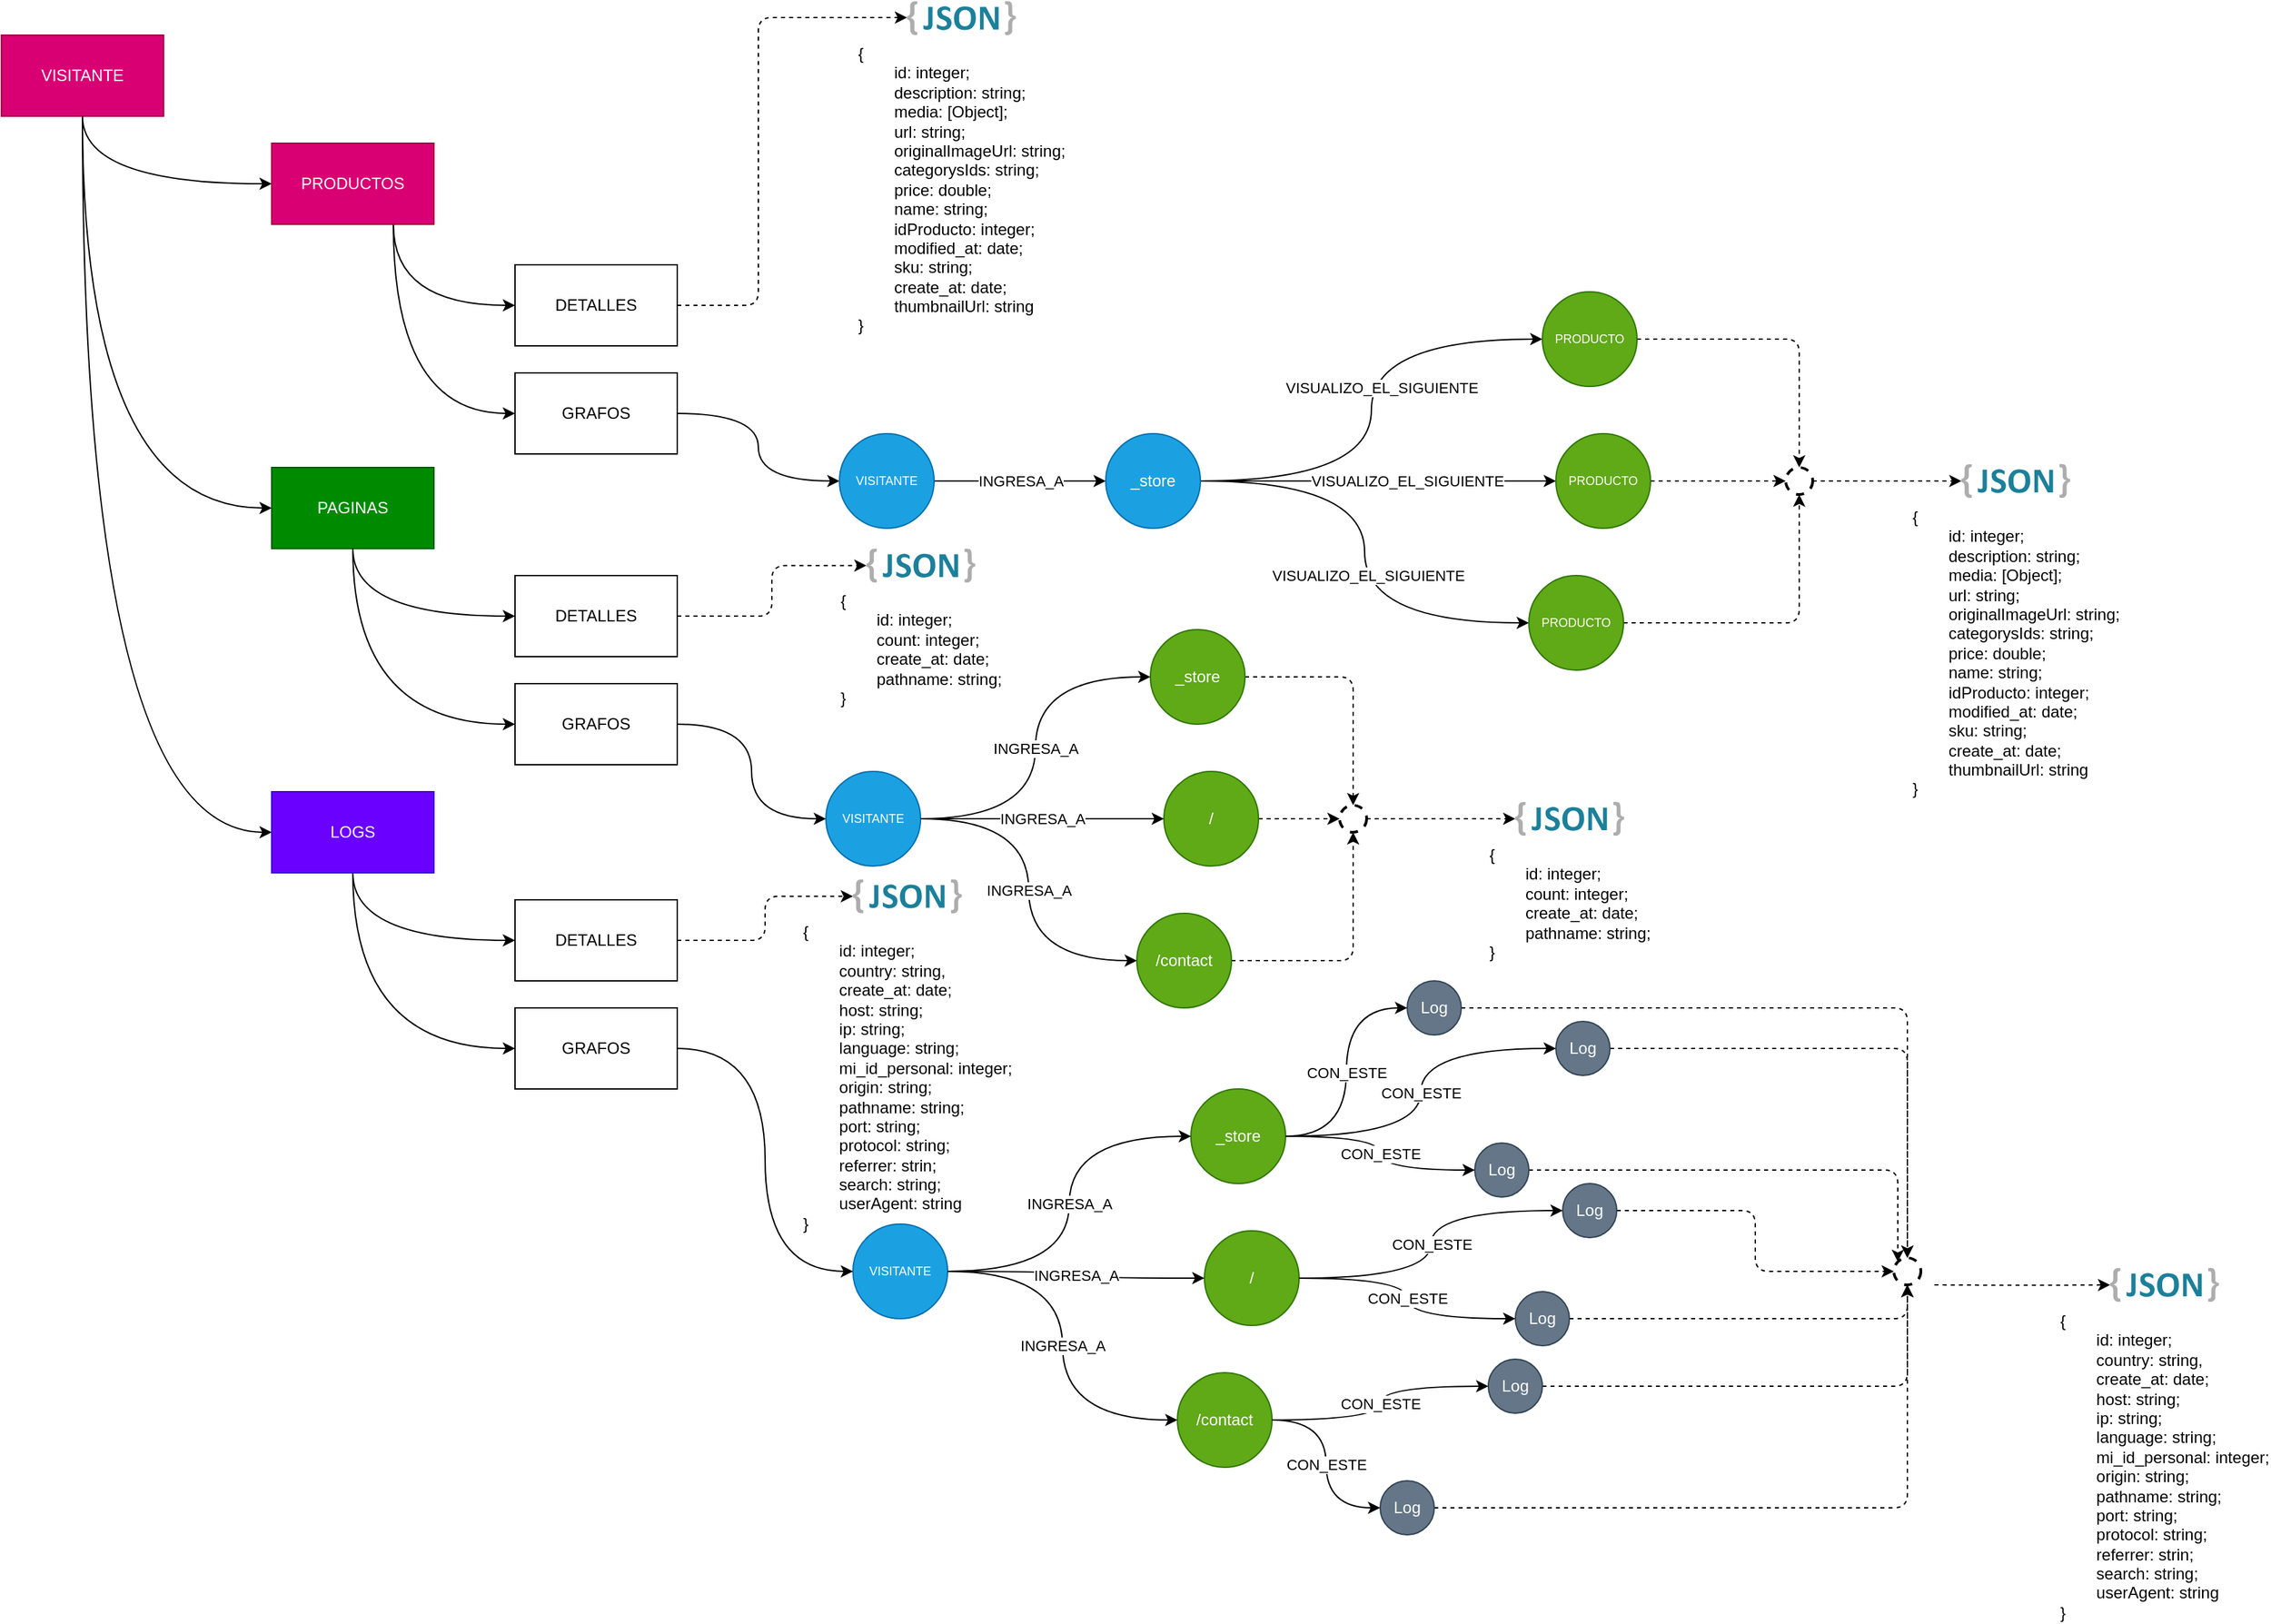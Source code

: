 <mxfile>
    <diagram id="XgM2ZTrQcq_FCYI912Qi" name="Page-1">
        <mxGraphModel dx="2648" dy="733" grid="1" gridSize="10" guides="1" tooltips="1" connect="1" arrows="1" fold="1" page="1" pageScale="1" pageWidth="827" pageHeight="1169" math="0" shadow="0">
            <root>
                <mxCell id="0"/>
                <mxCell id="1" parent="0"/>
                <mxCell id="7" style="edgeStyle=orthogonalEdgeStyle;html=1;exitX=0.75;exitY=1;exitDx=0;exitDy=0;entryX=0;entryY=0.5;entryDx=0;entryDy=0;curved=1;" parent="1" source="2" target="5" edge="1">
                    <mxGeometry relative="1" as="geometry"/>
                </mxCell>
                <mxCell id="8" style="edgeStyle=orthogonalEdgeStyle;html=1;exitX=0.75;exitY=1;exitDx=0;exitDy=0;entryX=0;entryY=0.5;entryDx=0;entryDy=0;curved=1;" parent="1" source="2" target="6" edge="1">
                    <mxGeometry relative="1" as="geometry"/>
                </mxCell>
                <mxCell id="2" value="PRODUCTOS" style="rounded=0;whiteSpace=wrap;html=1;fillColor=#d80073;fontColor=#ffffff;strokeColor=#A50040;" parent="1" vertex="1">
                    <mxGeometry x="160" y="120" width="120" height="60" as="geometry"/>
                </mxCell>
                <mxCell id="3" value="PAGINAS" style="rounded=0;whiteSpace=wrap;html=1;fillColor=#008a00;fontColor=#ffffff;strokeColor=#005700;" parent="1" vertex="1">
                    <mxGeometry x="160" y="360" width="120" height="60" as="geometry"/>
                </mxCell>
                <mxCell id="15" style="edgeStyle=orthogonalEdgeStyle;curved=1;html=1;exitX=0.5;exitY=1;exitDx=0;exitDy=0;entryX=0;entryY=0.5;entryDx=0;entryDy=0;" parent="1" source="4" target="13" edge="1">
                    <mxGeometry relative="1" as="geometry"/>
                </mxCell>
                <mxCell id="16" style="edgeStyle=orthogonalEdgeStyle;curved=1;html=1;exitX=0.5;exitY=1;exitDx=0;exitDy=0;entryX=0;entryY=0.5;entryDx=0;entryDy=0;" parent="1" source="4" target="14" edge="1">
                    <mxGeometry relative="1" as="geometry"/>
                </mxCell>
                <mxCell id="4" value="LOGS" style="rounded=0;whiteSpace=wrap;html=1;fillColor=#6a00ff;fontColor=#ffffff;strokeColor=#3700CC;" parent="1" vertex="1">
                    <mxGeometry x="160" y="600" width="120" height="60" as="geometry"/>
                </mxCell>
                <mxCell id="36" style="edgeStyle=orthogonalEdgeStyle;rounded=1;html=1;exitX=1;exitY=0.5;exitDx=0;exitDy=0;dashed=1;fontSize=12;strokeColor=default;" parent="1" source="5" target="35" edge="1">
                    <mxGeometry relative="1" as="geometry">
                        <Array as="points">
                            <mxPoint x="520" y="240"/>
                            <mxPoint x="520" y="27"/>
                        </Array>
                    </mxGeometry>
                </mxCell>
                <mxCell id="5" value="DETALLES" style="rounded=0;whiteSpace=wrap;html=1;" parent="1" vertex="1">
                    <mxGeometry x="340" y="210" width="120" height="60" as="geometry"/>
                </mxCell>
                <mxCell id="26" style="edgeStyle=orthogonalEdgeStyle;curved=1;html=1;exitX=1;exitY=0.5;exitDx=0;exitDy=0;entryX=0;entryY=0.5;entryDx=0;entryDy=0;" parent="1" source="6" target="17" edge="1">
                    <mxGeometry relative="1" as="geometry"/>
                </mxCell>
                <mxCell id="6" value="GRAFOS" style="rounded=0;whiteSpace=wrap;html=1;" parent="1" vertex="1">
                    <mxGeometry x="340" y="290" width="120" height="60" as="geometry"/>
                </mxCell>
                <mxCell id="9" style="edgeStyle=orthogonalEdgeStyle;html=1;exitX=0.5;exitY=1;exitDx=0;exitDy=0;entryX=0;entryY=0.5;entryDx=0;entryDy=0;curved=1;" parent="1" source="3" target="11" edge="1">
                    <mxGeometry relative="1" as="geometry">
                        <mxPoint x="250" y="415" as="sourcePoint"/>
                    </mxGeometry>
                </mxCell>
                <mxCell id="10" style="edgeStyle=orthogonalEdgeStyle;html=1;exitX=0.5;exitY=1;exitDx=0;exitDy=0;entryX=0;entryY=0.5;entryDx=0;entryDy=0;curved=1;" parent="1" source="3" target="12" edge="1">
                    <mxGeometry relative="1" as="geometry">
                        <mxPoint x="250" y="415" as="sourcePoint"/>
                    </mxGeometry>
                </mxCell>
                <mxCell id="62" style="edgeStyle=orthogonalEdgeStyle;rounded=1;html=1;exitX=1;exitY=0.5;exitDx=0;exitDy=0;dashed=1;fontSize=12;strokeColor=default;" edge="1" parent="1" source="11" target="61">
                    <mxGeometry relative="1" as="geometry"/>
                </mxCell>
                <mxCell id="11" value="DETALLES" style="rounded=0;whiteSpace=wrap;html=1;" parent="1" vertex="1">
                    <mxGeometry x="340" y="440" width="120" height="60" as="geometry"/>
                </mxCell>
                <mxCell id="12" value="GRAFOS" style="rounded=0;whiteSpace=wrap;html=1;" parent="1" vertex="1">
                    <mxGeometry x="340" y="520" width="120" height="60" as="geometry"/>
                </mxCell>
                <mxCell id="13" value="DETALLES" style="rounded=0;whiteSpace=wrap;html=1;" parent="1" vertex="1">
                    <mxGeometry x="340" y="680" width="120" height="60" as="geometry"/>
                </mxCell>
                <mxCell id="14" value="GRAFOS" style="rounded=0;whiteSpace=wrap;html=1;" parent="1" vertex="1">
                    <mxGeometry x="340" y="760" width="120" height="60" as="geometry"/>
                </mxCell>
                <mxCell id="25" value="INGRESA_A" style="edgeStyle=orthogonalEdgeStyle;curved=1;html=1;exitX=1;exitY=0.5;exitDx=0;exitDy=0;entryX=0;entryY=0.5;entryDx=0;entryDy=0;" parent="1" source="17" target="18" edge="1">
                    <mxGeometry relative="1" as="geometry"/>
                </mxCell>
                <mxCell id="17" value="VISITANTE" style="ellipse;whiteSpace=wrap;html=1;aspect=fixed;fillColor=#1ba1e2;fontColor=#ffffff;strokeColor=#006EAF;fontSize=9;" parent="1" vertex="1">
                    <mxGeometry x="580" y="335" width="70" height="70" as="geometry"/>
                </mxCell>
                <mxCell id="22" value="VISUALIZO_EL_SIGUIENTE" style="edgeStyle=orthogonalEdgeStyle;html=1;exitX=1;exitY=0.5;exitDx=0;exitDy=0;entryX=0;entryY=0.5;entryDx=0;entryDy=0;curved=1;" parent="1" source="18" target="21" edge="1">
                    <mxGeometry x="0.101" y="2" relative="1" as="geometry">
                        <mxPoint as="offset"/>
                    </mxGeometry>
                </mxCell>
                <mxCell id="23" value="VISUALIZO_EL_SIGUIENTE" style="edgeStyle=orthogonalEdgeStyle;curved=1;html=1;exitX=1;exitY=0.5;exitDx=0;exitDy=0;entryX=0;entryY=0.5;entryDx=0;entryDy=0;" parent="1" source="18" target="20" edge="1">
                    <mxGeometry x="0.164" relative="1" as="geometry">
                        <mxPoint as="offset"/>
                    </mxGeometry>
                </mxCell>
                <mxCell id="24" value="VISUALIZO_EL_SIGUIENTE" style="edgeStyle=orthogonalEdgeStyle;curved=1;html=1;exitX=1;exitY=0.5;exitDx=0;exitDy=0;entryX=0;entryY=0.5;entryDx=0;entryDy=0;" parent="1" source="18" target="19" edge="1">
                    <mxGeometry x="0.098" y="-6" relative="1" as="geometry">
                        <mxPoint x="1" y="1" as="offset"/>
                    </mxGeometry>
                </mxCell>
                <mxCell id="18" value="_store" style="ellipse;whiteSpace=wrap;html=1;aspect=fixed;fillColor=#1ba1e2;fontColor=#ffffff;strokeColor=#006EAF;fontSize=12;" parent="1" vertex="1">
                    <mxGeometry x="777" y="335" width="70" height="70" as="geometry"/>
                </mxCell>
                <mxCell id="28" style="edgeStyle=orthogonalEdgeStyle;html=1;exitX=1;exitY=0.5;exitDx=0;exitDy=0;fontSize=12;entryX=0.5;entryY=0;entryDx=0;entryDy=0;rounded=1;strokeColor=default;fixDash=0;dashed=1;" parent="1" source="19" target="31" edge="1">
                    <mxGeometry relative="1" as="geometry"/>
                </mxCell>
                <mxCell id="19" value="PRODUCTO" style="ellipse;whiteSpace=wrap;html=1;aspect=fixed;fillColor=#60a917;fontColor=#ffffff;strokeColor=#2D7600;fontSize=9;" parent="1" vertex="1">
                    <mxGeometry x="1100" y="230" width="70" height="70" as="geometry"/>
                </mxCell>
                <mxCell id="29" style="edgeStyle=orthogonalEdgeStyle;html=1;exitX=1;exitY=0.5;exitDx=0;exitDy=0;fontSize=12;entryX=0;entryY=0.5;entryDx=0;entryDy=0;rounded=1;strokeColor=default;dashed=1;" parent="1" source="20" target="31" edge="1">
                    <mxGeometry relative="1" as="geometry">
                        <mxPoint x="1350" y="270" as="targetPoint"/>
                    </mxGeometry>
                </mxCell>
                <mxCell id="20" value="PRODUCTO" style="ellipse;whiteSpace=wrap;html=1;aspect=fixed;fillColor=#60a917;fontColor=#ffffff;strokeColor=#2D7600;fontSize=9;" parent="1" vertex="1">
                    <mxGeometry x="1110" y="335" width="70" height="70" as="geometry"/>
                </mxCell>
                <mxCell id="30" style="edgeStyle=orthogonalEdgeStyle;html=1;exitX=1;exitY=0.5;exitDx=0;exitDy=0;fontSize=12;entryX=0.5;entryY=1;entryDx=0;entryDy=0;rounded=1;strokeColor=default;dashed=1;" parent="1" source="21" target="31" edge="1">
                    <mxGeometry relative="1" as="geometry">
                        <mxPoint x="1280" y="360" as="targetPoint"/>
                    </mxGeometry>
                </mxCell>
                <mxCell id="21" value="PRODUCTO" style="ellipse;whiteSpace=wrap;html=1;aspect=fixed;fillColor=#60a917;fontColor=#ffffff;strokeColor=#2D7600;fontSize=9;" parent="1" vertex="1">
                    <mxGeometry x="1090" y="440" width="70" height="70" as="geometry"/>
                </mxCell>
                <mxCell id="27" value="&lt;div style=&quot;text-align: left&quot;&gt;&lt;span&gt;{&lt;/span&gt;&lt;/div&gt;&lt;div style=&quot;text-align: left&quot;&gt;&lt;span&gt;&lt;span style=&quot;white-space: pre&quot;&gt;&#9;&lt;/span&gt;id: integer;&lt;br&gt;&lt;/span&gt;&lt;/div&gt;&lt;div style=&quot;text-align: left&quot;&gt;&lt;span style=&quot;white-space: pre&quot;&gt;&lt;span style=&quot;white-space: pre&quot;&gt;&#9;&lt;/span&gt;description: string;&lt;/span&gt;&lt;/div&gt;&lt;div style=&quot;text-align: left&quot;&gt;&lt;span style=&quot;white-space: pre&quot;&gt;&#9;&lt;/span&gt;media: [Object];&lt;br&gt;&lt;/div&gt;&lt;div style=&quot;text-align: left&quot;&gt;&lt;span style=&quot;white-space: pre&quot;&gt;&#9;&lt;/span&gt;url: string;&lt;br&gt;&lt;/div&gt;&lt;div style=&quot;text-align: left&quot;&gt;&lt;span style=&quot;white-space: pre&quot;&gt;&#9;&lt;/span&gt;originalImageUrl: string;&lt;br&gt;&lt;/div&gt;&lt;div style=&quot;text-align: left&quot;&gt;&lt;span style=&quot;white-space: pre&quot;&gt;&#9;&lt;/span&gt;categorysIds: string;&lt;br&gt;&lt;/div&gt;&lt;div style=&quot;text-align: left&quot;&gt;&lt;span style=&quot;white-space: pre&quot;&gt;&#9;&lt;/span&gt;price: double;&lt;br&gt;&lt;/div&gt;&lt;div style=&quot;text-align: left&quot;&gt;&lt;span style=&quot;white-space: pre&quot;&gt;&#9;&lt;/span&gt;name: string;&lt;br&gt;&lt;/div&gt;&lt;div style=&quot;text-align: left&quot;&gt;&lt;span style=&quot;white-space: pre&quot;&gt;&#9;&lt;/span&gt;idProducto: integer;&lt;br&gt;&lt;/div&gt;&lt;div style=&quot;text-align: left&quot;&gt;&lt;span style=&quot;white-space: pre&quot;&gt;&#9;&lt;/span&gt;modified_at: date;&lt;br&gt;&lt;/div&gt;&lt;div style=&quot;text-align: left&quot;&gt;&lt;span style=&quot;white-space: pre&quot;&gt;&#9;&lt;/span&gt;sku: string;&lt;br&gt;&lt;/div&gt;&lt;div style=&quot;text-align: left&quot;&gt;&lt;span style=&quot;white-space: pre&quot;&gt;&#9;&lt;/span&gt;create_at: date;&lt;br&gt;&lt;/div&gt;&lt;div style=&quot;text-align: left&quot;&gt;&lt;span style=&quot;white-space: pre&quot;&gt;&#9;&lt;/span&gt;thumbnailUrl: string&lt;/div&gt;&lt;div style=&quot;text-align: left&quot;&gt;&lt;span&gt;}&lt;/span&gt;&lt;/div&gt;" style="dashed=0;outlineConnect=0;html=1;align=center;labelPosition=center;verticalLabelPosition=bottom;verticalAlign=top;shape=mxgraph.weblogos.json_2;fontSize=12;" parent="1" vertex="1">
                    <mxGeometry x="1410" y="357.4" width="80.4" height="25.2" as="geometry"/>
                </mxCell>
                <mxCell id="33" style="edgeStyle=orthogonalEdgeStyle;curved=1;html=1;exitX=1;exitY=0.5;exitDx=0;exitDy=0;fontSize=12;dashed=1;" parent="1" source="31" target="27" edge="1">
                    <mxGeometry relative="1" as="geometry">
                        <mxPoint x="1340" y="310" as="targetPoint"/>
                    </mxGeometry>
                </mxCell>
                <mxCell id="31" value="" style="ellipse;whiteSpace=wrap;html=1;aspect=fixed;fontSize=9;dashed=1;strokeWidth=2;" parent="1" vertex="1">
                    <mxGeometry x="1280" y="360" width="20" height="20" as="geometry"/>
                </mxCell>
                <mxCell id="35" value="&lt;div style=&quot;text-align: left&quot;&gt;&lt;span&gt;{&lt;/span&gt;&lt;/div&gt;&lt;div style=&quot;text-align: left&quot;&gt;&lt;span&gt;&lt;span style=&quot;white-space: pre&quot;&gt;&#9;&lt;/span&gt;id: integer;&lt;br&gt;&lt;/span&gt;&lt;/div&gt;&lt;div style=&quot;text-align: left&quot;&gt;&lt;span style=&quot;white-space: pre&quot;&gt;&lt;span style=&quot;white-space: pre&quot;&gt;&#9;&lt;/span&gt;description: string;&lt;/span&gt;&lt;/div&gt;&lt;div style=&quot;text-align: left&quot;&gt;&lt;span style=&quot;white-space: pre&quot;&gt;&#9;&lt;/span&gt;media: [Object];&lt;br&gt;&lt;/div&gt;&lt;div style=&quot;text-align: left&quot;&gt;&lt;span style=&quot;white-space: pre&quot;&gt;&#9;&lt;/span&gt;url: string;&lt;br&gt;&lt;/div&gt;&lt;div style=&quot;text-align: left&quot;&gt;&lt;span style=&quot;white-space: pre&quot;&gt;&#9;&lt;/span&gt;originalImageUrl: string;&lt;br&gt;&lt;/div&gt;&lt;div style=&quot;text-align: left&quot;&gt;&lt;span style=&quot;white-space: pre&quot;&gt;&#9;&lt;/span&gt;categorysIds: string;&lt;br&gt;&lt;/div&gt;&lt;div style=&quot;text-align: left&quot;&gt;&lt;span style=&quot;white-space: pre&quot;&gt;&#9;&lt;/span&gt;price: double;&lt;br&gt;&lt;/div&gt;&lt;div style=&quot;text-align: left&quot;&gt;&lt;span style=&quot;white-space: pre&quot;&gt;&#9;&lt;/span&gt;name: string;&lt;br&gt;&lt;/div&gt;&lt;div style=&quot;text-align: left&quot;&gt;&lt;span style=&quot;white-space: pre&quot;&gt;&#9;&lt;/span&gt;idProducto: integer;&lt;br&gt;&lt;/div&gt;&lt;div style=&quot;text-align: left&quot;&gt;&lt;span style=&quot;white-space: pre&quot;&gt;&#9;&lt;/span&gt;modified_at: date;&lt;br&gt;&lt;/div&gt;&lt;div style=&quot;text-align: left&quot;&gt;&lt;span style=&quot;white-space: pre&quot;&gt;&#9;&lt;/span&gt;sku: string;&lt;br&gt;&lt;/div&gt;&lt;div style=&quot;text-align: left&quot;&gt;&lt;span style=&quot;white-space: pre&quot;&gt;&#9;&lt;/span&gt;create_at: date;&lt;br&gt;&lt;/div&gt;&lt;div style=&quot;text-align: left&quot;&gt;&lt;span style=&quot;white-space: pre&quot;&gt;&#9;&lt;/span&gt;thumbnailUrl: string&lt;/div&gt;&lt;div style=&quot;text-align: left&quot;&gt;&lt;span&gt;}&lt;/span&gt;&lt;/div&gt;" style="dashed=0;outlineConnect=0;html=1;align=center;labelPosition=center;verticalLabelPosition=bottom;verticalAlign=top;shape=mxgraph.weblogos.json_2;fontSize=12;" parent="1" vertex="1">
                    <mxGeometry x="630" y="14.8" width="80.4" height="25.2" as="geometry"/>
                </mxCell>
                <mxCell id="37" value="VISITANTE" style="rounded=0;whiteSpace=wrap;html=1;fillColor=#d80073;fontColor=#ffffff;strokeColor=#A50040;" vertex="1" parent="1">
                    <mxGeometry x="-40" y="40" width="120" height="60" as="geometry"/>
                </mxCell>
                <mxCell id="41" style="edgeStyle=orthogonalEdgeStyle;html=1;exitX=0.5;exitY=1;exitDx=0;exitDy=0;entryX=0;entryY=0.5;entryDx=0;entryDy=0;curved=1;" edge="1" parent="1" source="37" target="2">
                    <mxGeometry relative="1" as="geometry">
                        <mxPoint x="260" y="190" as="sourcePoint"/>
                        <mxPoint x="350" y="250" as="targetPoint"/>
                    </mxGeometry>
                </mxCell>
                <mxCell id="42" style="edgeStyle=orthogonalEdgeStyle;html=1;exitX=0.5;exitY=1;exitDx=0;exitDy=0;entryX=0;entryY=0.5;entryDx=0;entryDy=0;curved=1;" edge="1" parent="1" source="37" target="3">
                    <mxGeometry relative="1" as="geometry">
                        <mxPoint x="30" y="110" as="sourcePoint"/>
                        <mxPoint x="170" y="160" as="targetPoint"/>
                    </mxGeometry>
                </mxCell>
                <mxCell id="43" style="edgeStyle=orthogonalEdgeStyle;html=1;exitX=0.5;exitY=1;exitDx=0;exitDy=0;entryX=0;entryY=0.5;entryDx=0;entryDy=0;curved=1;" edge="1" parent="1" source="37" target="4">
                    <mxGeometry relative="1" as="geometry">
                        <mxPoint x="30" y="110" as="sourcePoint"/>
                        <mxPoint x="170" y="400" as="targetPoint"/>
                    </mxGeometry>
                </mxCell>
                <mxCell id="45" value="VISITANTE" style="ellipse;whiteSpace=wrap;html=1;aspect=fixed;fillColor=#1ba1e2;fontColor=#ffffff;strokeColor=#006EAF;fontSize=9;" vertex="1" parent="1">
                    <mxGeometry x="570" y="585" width="70" height="70" as="geometry"/>
                </mxCell>
                <mxCell id="47" style="edgeStyle=orthogonalEdgeStyle;curved=1;html=1;exitX=1;exitY=0.5;exitDx=0;exitDy=0;entryX=0;entryY=0.5;entryDx=0;entryDy=0;" edge="1" parent="1" source="12" target="45">
                    <mxGeometry relative="1" as="geometry">
                        <mxPoint x="470" y="330" as="sourcePoint"/>
                        <mxPoint x="590.0" y="380" as="targetPoint"/>
                    </mxGeometry>
                </mxCell>
                <mxCell id="49" style="edgeStyle=orthogonalEdgeStyle;html=1;exitX=1;exitY=0.5;exitDx=0;exitDy=0;fontSize=12;entryX=0.5;entryY=0;entryDx=0;entryDy=0;rounded=1;strokeColor=default;fixDash=0;dashed=1;" edge="1" source="50" target="55" parent="1">
                    <mxGeometry relative="1" as="geometry"/>
                </mxCell>
                <mxCell id="50" value="_store" style="ellipse;whiteSpace=wrap;html=1;aspect=fixed;fillColor=#60a917;fontColor=#ffffff;strokeColor=#2D7600;fontSize=12;" vertex="1" parent="1">
                    <mxGeometry x="810" y="480" width="70" height="70" as="geometry"/>
                </mxCell>
                <mxCell id="51" style="edgeStyle=orthogonalEdgeStyle;html=1;exitX=1;exitY=0.5;exitDx=0;exitDy=0;fontSize=12;entryX=0;entryY=0.5;entryDx=0;entryDy=0;rounded=1;strokeColor=default;dashed=1;" edge="1" source="52" target="55" parent="1">
                    <mxGeometry relative="1" as="geometry">
                        <mxPoint x="1020" y="520" as="targetPoint"/>
                    </mxGeometry>
                </mxCell>
                <mxCell id="52" value="/" style="ellipse;whiteSpace=wrap;html=1;aspect=fixed;fillColor=#60a917;fontColor=#ffffff;strokeColor=#2D7600;fontSize=12;" vertex="1" parent="1">
                    <mxGeometry x="820" y="585" width="70" height="70" as="geometry"/>
                </mxCell>
                <mxCell id="53" style="edgeStyle=orthogonalEdgeStyle;html=1;exitX=1;exitY=0.5;exitDx=0;exitDy=0;fontSize=12;entryX=0.5;entryY=1;entryDx=0;entryDy=0;rounded=1;strokeColor=default;dashed=1;" edge="1" source="54" target="55" parent="1">
                    <mxGeometry relative="1" as="geometry">
                        <mxPoint x="950" y="610" as="targetPoint"/>
                    </mxGeometry>
                </mxCell>
                <mxCell id="54" value="/contact" style="ellipse;whiteSpace=wrap;html=1;aspect=fixed;fillColor=#60a917;fontColor=#ffffff;strokeColor=#2D7600;fontSize=12;" vertex="1" parent="1">
                    <mxGeometry x="800" y="690" width="70" height="70" as="geometry"/>
                </mxCell>
                <mxCell id="55" value="" style="ellipse;whiteSpace=wrap;html=1;aspect=fixed;fontSize=9;dashed=1;strokeWidth=2;" vertex="1" parent="1">
                    <mxGeometry x="950" y="610" width="20" height="20" as="geometry"/>
                </mxCell>
                <mxCell id="56" value="&lt;div style=&quot;text-align: left&quot;&gt;&lt;span&gt;{&lt;/span&gt;&lt;/div&gt;&lt;div style=&quot;text-align: left&quot;&gt;&lt;span&gt;&lt;span style=&quot;white-space: pre&quot;&gt;&#9;&lt;/span&gt;id: integer;&lt;br&gt;&lt;/span&gt;&lt;/div&gt;&lt;div style=&quot;text-align: left&quot;&gt;&lt;span style=&quot;white-space: pre&quot;&gt;&lt;span style=&quot;white-space: pre&quot;&gt;&#9;&lt;/span&gt;count: integer;&lt;/span&gt;&lt;/div&gt;&lt;div style=&quot;text-align: left&quot;&gt;&lt;span style=&quot;white-space: pre&quot;&gt;&lt;span style=&quot;white-space: pre&quot;&gt;&#9;&lt;/span&gt;create_at: date;&lt;br&gt;&lt;/span&gt;&lt;/div&gt;&lt;div style=&quot;text-align: left&quot;&gt;&lt;span style=&quot;white-space: pre&quot;&gt;&lt;span style=&quot;white-space: pre&quot;&gt;&#9;&lt;/span&gt;pathname: string;&lt;br&gt;&lt;/span&gt;&lt;/div&gt;&lt;div style=&quot;text-align: left&quot;&gt;&lt;span&gt;}&lt;/span&gt;&lt;/div&gt;" style="dashed=0;outlineConnect=0;html=1;align=center;labelPosition=center;verticalLabelPosition=bottom;verticalAlign=top;shape=mxgraph.weblogos.json_2;fontSize=12;" vertex="1" parent="1">
                    <mxGeometry x="1080" y="607.4" width="80.4" height="25.2" as="geometry"/>
                </mxCell>
                <mxCell id="57" style="edgeStyle=orthogonalEdgeStyle;curved=1;html=1;exitX=1;exitY=0.5;exitDx=0;exitDy=0;fontSize=12;dashed=1;" edge="1" target="56" parent="1" source="55">
                    <mxGeometry relative="1" as="geometry">
                        <mxPoint x="1150" y="560" as="targetPoint"/>
                        <mxPoint x="1110.0" y="620" as="sourcePoint"/>
                    </mxGeometry>
                </mxCell>
                <mxCell id="58" value="INGRESA_A" style="edgeStyle=orthogonalEdgeStyle;curved=1;html=1;exitX=1;exitY=0.5;exitDx=0;exitDy=0;entryX=0;entryY=0.5;entryDx=0;entryDy=0;" edge="1" parent="1" source="45" target="50">
                    <mxGeometry relative="1" as="geometry">
                        <mxPoint x="660.0" y="380" as="sourcePoint"/>
                        <mxPoint x="787.0" y="380" as="targetPoint"/>
                    </mxGeometry>
                </mxCell>
                <mxCell id="59" value="INGRESA_A" style="edgeStyle=orthogonalEdgeStyle;curved=1;html=1;exitX=1;exitY=0.5;exitDx=0;exitDy=0;entryX=0;entryY=0.5;entryDx=0;entryDy=0;" edge="1" parent="1" source="45" target="52">
                    <mxGeometry relative="1" as="geometry">
                        <mxPoint x="650.0" y="630" as="sourcePoint"/>
                        <mxPoint x="780.0" y="525" as="targetPoint"/>
                    </mxGeometry>
                </mxCell>
                <mxCell id="60" value="INGRESA_A" style="edgeStyle=orthogonalEdgeStyle;curved=1;html=1;exitX=1;exitY=0.5;exitDx=0;exitDy=0;entryX=0;entryY=0.5;entryDx=0;entryDy=0;" edge="1" parent="1" source="45" target="54">
                    <mxGeometry relative="1" as="geometry">
                        <mxPoint x="650.0" y="630" as="sourcePoint"/>
                        <mxPoint x="790.0" y="630" as="targetPoint"/>
                    </mxGeometry>
                </mxCell>
                <mxCell id="61" value="&lt;div style=&quot;text-align: left&quot;&gt;&lt;span&gt;{&lt;/span&gt;&lt;/div&gt;&lt;div style=&quot;text-align: left&quot;&gt;&lt;span&gt;&lt;span style=&quot;white-space: pre&quot;&gt;&#9;&lt;/span&gt;id: integer;&lt;br&gt;&lt;/span&gt;&lt;/div&gt;&lt;div style=&quot;text-align: left&quot;&gt;&lt;span style=&quot;white-space: pre&quot;&gt;&lt;span style=&quot;white-space: pre&quot;&gt;&#9;&lt;/span&gt;count: integer;&lt;/span&gt;&lt;/div&gt;&lt;div style=&quot;text-align: left&quot;&gt;&lt;/div&gt;&lt;div style=&quot;text-align: left&quot;&gt;&lt;/div&gt;&lt;div style=&quot;text-align: left&quot;&gt;&lt;span style=&quot;white-space: pre&quot;&gt;&lt;span style=&quot;white-space: pre&quot;&gt;&#9;&lt;/span&gt;create_at: date;&lt;br&gt;&lt;/span&gt;&lt;/div&gt;&lt;div style=&quot;text-align: left&quot;&gt;&lt;span style=&quot;white-space: pre&quot;&gt;&lt;span style=&quot;white-space: pre&quot;&gt;&#9;&lt;/span&gt;pathname: string;&lt;br&gt;&lt;/span&gt;&lt;/div&gt;&lt;div style=&quot;text-align: left&quot;&gt;&lt;span&gt;}&lt;/span&gt;&lt;/div&gt;" style="dashed=0;outlineConnect=0;html=1;align=center;labelPosition=center;verticalLabelPosition=bottom;verticalAlign=top;shape=mxgraph.weblogos.json_2;fontSize=12;" vertex="1" parent="1">
                    <mxGeometry x="600" y="420" width="80.4" height="25.2" as="geometry"/>
                </mxCell>
                <mxCell id="63" value="VISITANTE" style="ellipse;whiteSpace=wrap;html=1;aspect=fixed;fillColor=#1ba1e2;fontColor=#ffffff;strokeColor=#006EAF;fontSize=9;" vertex="1" parent="1">
                    <mxGeometry x="590" y="920" width="70" height="70" as="geometry"/>
                </mxCell>
                <mxCell id="64" value="_store" style="ellipse;whiteSpace=wrap;html=1;aspect=fixed;fillColor=#60a917;fontColor=#ffffff;strokeColor=#2D7600;fontSize=12;" vertex="1" parent="1">
                    <mxGeometry x="840" y="820" width="70" height="70" as="geometry"/>
                </mxCell>
                <mxCell id="65" value="/" style="ellipse;whiteSpace=wrap;html=1;aspect=fixed;fillColor=#60a917;fontColor=#ffffff;strokeColor=#2D7600;fontSize=12;" vertex="1" parent="1">
                    <mxGeometry x="850" y="925" width="70" height="70" as="geometry"/>
                </mxCell>
                <mxCell id="66" value="/contact" style="ellipse;whiteSpace=wrap;html=1;aspect=fixed;fillColor=#60a917;fontColor=#ffffff;strokeColor=#2D7600;fontSize=12;" vertex="1" parent="1">
                    <mxGeometry x="830" y="1030" width="70" height="70" as="geometry"/>
                </mxCell>
                <mxCell id="67" value="INGRESA_A" style="edgeStyle=orthogonalEdgeStyle;curved=1;html=1;exitX=1;exitY=0.5;exitDx=0;exitDy=0;entryX=0;entryY=0.5;entryDx=0;entryDy=0;" edge="1" target="64" parent="1" source="63">
                    <mxGeometry relative="1" as="geometry">
                        <mxPoint x="670.0" y="960" as="sourcePoint"/>
                        <mxPoint x="817.0" y="720" as="targetPoint"/>
                    </mxGeometry>
                </mxCell>
                <mxCell id="68" value="INGRESA_A" style="edgeStyle=orthogonalEdgeStyle;curved=1;html=1;exitX=1;exitY=0.5;exitDx=0;exitDy=0;entryX=0;entryY=0.5;entryDx=0;entryDy=0;" edge="1" target="65" parent="1" source="63">
                    <mxGeometry relative="1" as="geometry">
                        <mxPoint x="670.0" y="960" as="sourcePoint"/>
                        <mxPoint x="810.0" y="865" as="targetPoint"/>
                    </mxGeometry>
                </mxCell>
                <mxCell id="69" value="INGRESA_A" style="edgeStyle=orthogonalEdgeStyle;curved=1;html=1;exitX=1;exitY=0.5;exitDx=0;exitDy=0;entryX=0;entryY=0.5;entryDx=0;entryDy=0;" edge="1" target="66" parent="1" source="63">
                    <mxGeometry relative="1" as="geometry">
                        <mxPoint x="670.0" y="960" as="sourcePoint"/>
                        <mxPoint x="820.0" y="970" as="targetPoint"/>
                    </mxGeometry>
                </mxCell>
                <mxCell id="71" style="edgeStyle=orthogonalEdgeStyle;curved=1;html=1;exitX=1;exitY=0.5;exitDx=0;exitDy=0;entryX=0;entryY=0.5;entryDx=0;entryDy=0;" edge="1" parent="1" source="14" target="63">
                    <mxGeometry relative="1" as="geometry">
                        <mxPoint x="470" y="560" as="sourcePoint"/>
                        <mxPoint x="580.0" y="630" as="targetPoint"/>
                    </mxGeometry>
                </mxCell>
                <mxCell id="95" style="edgeStyle=orthogonalEdgeStyle;rounded=1;html=1;exitX=1;exitY=0.5;exitDx=0;exitDy=0;entryX=0.5;entryY=0;entryDx=0;entryDy=0;dashed=1;fontSize=12;strokeColor=default;" edge="1" parent="1" source="72" target="92">
                    <mxGeometry relative="1" as="geometry"/>
                </mxCell>
                <mxCell id="72" value="Log" style="ellipse;whiteSpace=wrap;html=1;aspect=fixed;fontSize=12;fillColor=#647687;fontColor=#ffffff;strokeColor=#314354;" vertex="1" parent="1">
                    <mxGeometry x="1000" y="740" width="40" height="40" as="geometry"/>
                </mxCell>
                <mxCell id="96" style="edgeStyle=orthogonalEdgeStyle;rounded=1;html=1;exitX=1;exitY=0.5;exitDx=0;exitDy=0;entryX=0.5;entryY=0;entryDx=0;entryDy=0;dashed=1;fontSize=12;strokeColor=default;" edge="1" parent="1" source="73" target="92">
                    <mxGeometry relative="1" as="geometry"/>
                </mxCell>
                <mxCell id="73" value="Log" style="ellipse;whiteSpace=wrap;html=1;aspect=fixed;fontSize=12;fillColor=#647687;fontColor=#ffffff;strokeColor=#314354;" vertex="1" parent="1">
                    <mxGeometry x="1110" y="770" width="40" height="40" as="geometry"/>
                </mxCell>
                <mxCell id="97" style="edgeStyle=orthogonalEdgeStyle;rounded=1;html=1;exitX=1;exitY=0.5;exitDx=0;exitDy=0;entryX=0;entryY=0;entryDx=0;entryDy=0;dashed=1;fontSize=12;strokeColor=default;" edge="1" parent="1" source="74" target="92">
                    <mxGeometry relative="1" as="geometry"/>
                </mxCell>
                <mxCell id="74" value="Log" style="ellipse;whiteSpace=wrap;html=1;aspect=fixed;fontSize=12;fillColor=#647687;fontColor=#ffffff;strokeColor=#314354;" vertex="1" parent="1">
                    <mxGeometry x="1050" y="860" width="40" height="40" as="geometry"/>
                </mxCell>
                <mxCell id="76" value="CON_ESTE" style="edgeStyle=orthogonalEdgeStyle;curved=1;html=1;exitX=1;exitY=0.5;exitDx=0;exitDy=0;entryX=0;entryY=0.5;entryDx=0;entryDy=0;" edge="1" parent="1" source="64" target="72">
                    <mxGeometry relative="1" as="geometry">
                        <mxPoint x="670.0" y="965" as="sourcePoint"/>
                        <mxPoint x="850.0" y="865" as="targetPoint"/>
                    </mxGeometry>
                </mxCell>
                <mxCell id="77" value="CON_ESTE" style="edgeStyle=orthogonalEdgeStyle;curved=1;html=1;exitX=1;exitY=0.5;exitDx=0;exitDy=0;entryX=0;entryY=0.5;entryDx=0;entryDy=0;" edge="1" parent="1" source="64" target="73">
                    <mxGeometry relative="1" as="geometry">
                        <mxPoint x="920.0" y="865" as="sourcePoint"/>
                        <mxPoint x="1030.0" y="780" as="targetPoint"/>
                    </mxGeometry>
                </mxCell>
                <mxCell id="78" value="CON_ESTE" style="edgeStyle=orthogonalEdgeStyle;curved=1;html=1;exitX=1;exitY=0.5;exitDx=0;exitDy=0;entryX=0;entryY=0.5;entryDx=0;entryDy=0;" edge="1" parent="1" source="64" target="74">
                    <mxGeometry relative="1" as="geometry">
                        <mxPoint x="920.0" y="865" as="sourcePoint"/>
                        <mxPoint x="1070.0" y="810" as="targetPoint"/>
                    </mxGeometry>
                </mxCell>
                <mxCell id="98" style="edgeStyle=orthogonalEdgeStyle;rounded=1;html=1;exitX=1;exitY=0.5;exitDx=0;exitDy=0;entryX=0;entryY=0.5;entryDx=0;entryDy=0;dashed=1;fontSize=12;strokeColor=default;" edge="1" parent="1" source="79" target="92">
                    <mxGeometry relative="1" as="geometry"/>
                </mxCell>
                <mxCell id="79" value="Log" style="ellipse;whiteSpace=wrap;html=1;aspect=fixed;fontSize=12;fillColor=#647687;fontColor=#ffffff;strokeColor=#314354;" vertex="1" parent="1">
                    <mxGeometry x="1115" y="890" width="40" height="40" as="geometry"/>
                </mxCell>
                <mxCell id="99" style="edgeStyle=orthogonalEdgeStyle;rounded=1;html=1;exitX=1;exitY=0.5;exitDx=0;exitDy=0;entryX=0.5;entryY=1;entryDx=0;entryDy=0;dashed=1;fontSize=12;strokeColor=default;" edge="1" parent="1" source="80" target="92">
                    <mxGeometry relative="1" as="geometry"/>
                </mxCell>
                <mxCell id="80" value="Log" style="ellipse;whiteSpace=wrap;html=1;aspect=fixed;fontSize=12;fillColor=#647687;fontColor=#ffffff;strokeColor=#314354;" vertex="1" parent="1">
                    <mxGeometry x="1080" y="970" width="40" height="40" as="geometry"/>
                </mxCell>
                <mxCell id="83" value="CON_ESTE" style="edgeStyle=orthogonalEdgeStyle;curved=1;html=1;exitX=1;exitY=0.5;exitDx=0;exitDy=0;entryX=0;entryY=0.5;entryDx=0;entryDy=0;" edge="1" parent="1" source="65" target="79">
                    <mxGeometry relative="1" as="geometry">
                        <mxPoint x="920.0" y="865" as="sourcePoint"/>
                        <mxPoint x="1060" y="890" as="targetPoint"/>
                    </mxGeometry>
                </mxCell>
                <mxCell id="84" value="CON_ESTE" style="edgeStyle=orthogonalEdgeStyle;curved=1;html=1;exitX=1;exitY=0.5;exitDx=0;exitDy=0;entryX=0;entryY=0.5;entryDx=0;entryDy=0;" edge="1" parent="1" source="65" target="80">
                    <mxGeometry relative="1" as="geometry">
                        <mxPoint x="930.0" y="970" as="sourcePoint"/>
                        <mxPoint x="1125" y="920" as="targetPoint"/>
                    </mxGeometry>
                </mxCell>
                <mxCell id="101" style="edgeStyle=orthogonalEdgeStyle;rounded=1;html=1;exitX=1;exitY=0.5;exitDx=0;exitDy=0;entryX=0.5;entryY=1;entryDx=0;entryDy=0;dashed=1;fontSize=12;strokeColor=default;" edge="1" parent="1" source="85" target="92">
                    <mxGeometry relative="1" as="geometry"/>
                </mxCell>
                <mxCell id="85" value="Log" style="ellipse;whiteSpace=wrap;html=1;aspect=fixed;fontSize=12;fillColor=#647687;fontColor=#ffffff;strokeColor=#314354;" vertex="1" parent="1">
                    <mxGeometry x="980" y="1110" width="40" height="40" as="geometry"/>
                </mxCell>
                <mxCell id="86" value="CON_ESTE" style="edgeStyle=orthogonalEdgeStyle;curved=1;html=1;exitX=1;exitY=0.5;exitDx=0;exitDy=0;entryX=0;entryY=0.5;entryDx=0;entryDy=0;" edge="1" parent="1" source="66" target="85">
                    <mxGeometry relative="1" as="geometry">
                        <mxPoint x="930.0" y="970" as="sourcePoint"/>
                        <mxPoint x="1090.0" y="1000" as="targetPoint"/>
                    </mxGeometry>
                </mxCell>
                <mxCell id="100" style="edgeStyle=orthogonalEdgeStyle;rounded=1;html=1;exitX=1;exitY=0.5;exitDx=0;exitDy=0;entryX=0.5;entryY=1;entryDx=0;entryDy=0;dashed=1;fontSize=12;strokeColor=default;" edge="1" parent="1" source="88" target="92">
                    <mxGeometry relative="1" as="geometry"/>
                </mxCell>
                <mxCell id="88" value="Log" style="ellipse;whiteSpace=wrap;html=1;aspect=fixed;fontSize=12;fillColor=#647687;fontColor=#ffffff;strokeColor=#314354;" vertex="1" parent="1">
                    <mxGeometry x="1060" y="1020" width="40" height="40" as="geometry"/>
                </mxCell>
                <mxCell id="91" value="CON_ESTE" style="edgeStyle=orthogonalEdgeStyle;curved=1;html=1;exitX=1;exitY=0.5;exitDx=0;exitDy=0;entryX=0;entryY=0.5;entryDx=0;entryDy=0;" edge="1" parent="1" source="66" target="88">
                    <mxGeometry relative="1" as="geometry">
                        <mxPoint x="910.0" y="1075" as="sourcePoint"/>
                        <mxPoint x="990.0" y="1140" as="targetPoint"/>
                    </mxGeometry>
                </mxCell>
                <mxCell id="92" value="" style="ellipse;whiteSpace=wrap;html=1;aspect=fixed;fontSize=9;dashed=1;strokeWidth=2;" vertex="1" parent="1">
                    <mxGeometry x="1360" y="945" width="20" height="20" as="geometry"/>
                </mxCell>
                <mxCell id="93" value="&lt;div style=&quot;text-align: left&quot;&gt;&lt;span&gt;{&lt;/span&gt;&lt;/div&gt;&lt;div style=&quot;text-align: left&quot;&gt;&lt;span&gt;&lt;span style=&quot;white-space: pre&quot;&gt;&#9;&lt;/span&gt;id: integer;&lt;br&gt;&lt;/span&gt;&lt;/div&gt;&lt;div style=&quot;text-align: left&quot;&gt;&lt;span&gt;&lt;span style=&quot;white-space: pre&quot;&gt;&#9;&lt;/span&gt;country: string,&lt;br&gt;&lt;/span&gt;&lt;/div&gt;&lt;div style=&quot;text-align: left&quot;&gt;&lt;span&gt;&lt;span style=&quot;white-space: pre&quot;&gt;&#9;&lt;/span&gt;create_at: date;&lt;br&gt;&lt;/span&gt;&lt;/div&gt;&lt;div style=&quot;text-align: left&quot;&gt;&lt;span&gt;&lt;span style=&quot;white-space: pre&quot;&gt;&#9;&lt;/span&gt;host: string;&lt;br&gt;&lt;/span&gt;&lt;/div&gt;&lt;div style=&quot;text-align: left&quot;&gt;&lt;span&gt;&lt;span style=&quot;white-space: pre&quot;&gt;&#9;&lt;/span&gt;ip: string;&lt;br&gt;&lt;/span&gt;&lt;/div&gt;&lt;div style=&quot;text-align: left&quot;&gt;&lt;span&gt;&lt;span style=&quot;white-space: pre&quot;&gt;&#9;&lt;/span&gt;language: string;&lt;br&gt;&lt;/span&gt;&lt;/div&gt;&lt;div style=&quot;text-align: left&quot;&gt;&lt;span&gt;&lt;span style=&quot;white-space: pre&quot;&gt;&#9;&lt;/span&gt;mi_id_personal: integer;&lt;br&gt;&lt;/span&gt;&lt;/div&gt;&lt;div style=&quot;text-align: left&quot;&gt;&lt;span&gt;&lt;span style=&quot;white-space: pre&quot;&gt;&#9;&lt;/span&gt;origin: string;&lt;br&gt;&lt;/span&gt;&lt;/div&gt;&lt;div style=&quot;text-align: left&quot;&gt;&lt;span&gt;&lt;span style=&quot;white-space: pre&quot;&gt;&#9;&lt;/span&gt;pathname: string;&lt;br&gt;&lt;/span&gt;&lt;/div&gt;&lt;div style=&quot;text-align: left&quot;&gt;&lt;span&gt;&lt;span style=&quot;white-space: pre&quot;&gt;&#9;&lt;/span&gt;port: string;&lt;br&gt;&lt;/span&gt;&lt;/div&gt;&lt;div style=&quot;text-align: left&quot;&gt;&lt;span&gt;&lt;span style=&quot;white-space: pre&quot;&gt;&lt;span style=&quot;white-space: pre&quot;&gt;&#9;&lt;/span&gt;protocol: string;&lt;/span&gt;&lt;/span&gt;&lt;/div&gt;&lt;div style=&quot;text-align: left&quot;&gt;&lt;span&gt;&lt;span style=&quot;white-space: pre&quot;&gt;&#9;&lt;/span&gt;referrer: strin;&lt;br&gt;&lt;/span&gt;&lt;/div&gt;&lt;div style=&quot;text-align: left&quot;&gt;&lt;span&gt;&lt;span style=&quot;white-space: pre&quot;&gt;&#9;&lt;/span&gt;search: string;&lt;br&gt;&lt;/span&gt;&lt;/div&gt;&lt;div style=&quot;text-align: left&quot;&gt;&lt;span&gt;&lt;span style=&quot;white-space: pre&quot;&gt;&#9;&lt;/span&gt;userAgent: string&lt;br&gt;&lt;/span&gt;&lt;/div&gt;&lt;div style=&quot;text-align: left&quot;&gt;&lt;span&gt;}&lt;/span&gt;&lt;/div&gt;" style="dashed=0;outlineConnect=0;html=1;align=center;labelPosition=center;verticalLabelPosition=bottom;verticalAlign=top;shape=mxgraph.weblogos.json_2;fontSize=12;" vertex="1" parent="1">
                    <mxGeometry x="590" y="664.8" width="80.4" height="25.2" as="geometry"/>
                </mxCell>
                <mxCell id="94" style="edgeStyle=orthogonalEdgeStyle;html=1;exitX=1;exitY=0.5;exitDx=0;exitDy=0;fontSize=12;dashed=1;rounded=1;" edge="1" source="13" target="93" parent="1">
                    <mxGeometry relative="1" as="geometry">
                        <mxPoint x="1560" y="895" as="targetPoint"/>
                        <mxPoint x="1520.0" y="955" as="sourcePoint"/>
                    </mxGeometry>
                </mxCell>
                <mxCell id="104" value="&lt;div style=&quot;text-align: left&quot;&gt;&lt;span&gt;{&lt;/span&gt;&lt;/div&gt;&lt;div style=&quot;text-align: left&quot;&gt;&lt;span&gt;&lt;span style=&quot;white-space: pre&quot;&gt;&#9;&lt;/span&gt;id: integer;&lt;br&gt;&lt;/span&gt;&lt;/div&gt;&lt;div style=&quot;text-align: left&quot;&gt;&lt;span&gt;&lt;span style=&quot;white-space: pre&quot;&gt;&#9;&lt;/span&gt;country: string,&lt;br&gt;&lt;/span&gt;&lt;/div&gt;&lt;div style=&quot;text-align: left&quot;&gt;&lt;span&gt;&lt;span style=&quot;white-space: pre&quot;&gt;&#9;&lt;/span&gt;create_at: date;&lt;br&gt;&lt;/span&gt;&lt;/div&gt;&lt;div style=&quot;text-align: left&quot;&gt;&lt;span&gt;&lt;span style=&quot;white-space: pre&quot;&gt;&#9;&lt;/span&gt;host: string;&lt;br&gt;&lt;/span&gt;&lt;/div&gt;&lt;div style=&quot;text-align: left&quot;&gt;&lt;span&gt;&lt;span style=&quot;white-space: pre&quot;&gt;&#9;&lt;/span&gt;ip: string;&lt;br&gt;&lt;/span&gt;&lt;/div&gt;&lt;div style=&quot;text-align: left&quot;&gt;&lt;span&gt;&lt;span style=&quot;white-space: pre&quot;&gt;&#9;&lt;/span&gt;language: string;&lt;br&gt;&lt;/span&gt;&lt;/div&gt;&lt;div style=&quot;text-align: left&quot;&gt;&lt;span&gt;&lt;span style=&quot;white-space: pre&quot;&gt;&#9;&lt;/span&gt;mi_id_personal: integer;&lt;br&gt;&lt;/span&gt;&lt;/div&gt;&lt;div style=&quot;text-align: left&quot;&gt;&lt;span&gt;&lt;span style=&quot;white-space: pre&quot;&gt;&#9;&lt;/span&gt;origin: string;&lt;br&gt;&lt;/span&gt;&lt;/div&gt;&lt;div style=&quot;text-align: left&quot;&gt;&lt;span&gt;&lt;span style=&quot;white-space: pre&quot;&gt;&#9;&lt;/span&gt;pathname: string;&lt;br&gt;&lt;/span&gt;&lt;/div&gt;&lt;div style=&quot;text-align: left&quot;&gt;&lt;span&gt;&lt;span style=&quot;white-space: pre&quot;&gt;&#9;&lt;/span&gt;port: string;&lt;br&gt;&lt;/span&gt;&lt;/div&gt;&lt;div style=&quot;text-align: left&quot;&gt;&lt;span&gt;&lt;span style=&quot;white-space: pre&quot;&gt;&lt;span style=&quot;white-space: pre&quot;&gt;&#9;&lt;/span&gt;protocol: string;&lt;/span&gt;&lt;/span&gt;&lt;/div&gt;&lt;div style=&quot;text-align: left&quot;&gt;&lt;span&gt;&lt;span style=&quot;white-space: pre&quot;&gt;&#9;&lt;/span&gt;referrer: strin;&lt;br&gt;&lt;/span&gt;&lt;/div&gt;&lt;div style=&quot;text-align: left&quot;&gt;&lt;span&gt;&lt;span style=&quot;white-space: pre&quot;&gt;&#9;&lt;/span&gt;search: string;&lt;br&gt;&lt;/span&gt;&lt;/div&gt;&lt;div style=&quot;text-align: left&quot;&gt;&lt;span&gt;&lt;span style=&quot;white-space: pre&quot;&gt;&#9;&lt;/span&gt;userAgent: string&lt;br&gt;&lt;/span&gt;&lt;/div&gt;&lt;div style=&quot;text-align: left&quot;&gt;&lt;span&gt;}&lt;/span&gt;&lt;/div&gt;" style="dashed=0;outlineConnect=0;html=1;align=center;labelPosition=center;verticalLabelPosition=bottom;verticalAlign=top;shape=mxgraph.weblogos.json_2;fontSize=12;" vertex="1" parent="1">
                    <mxGeometry x="1520" y="952.4" width="80.4" height="25.2" as="geometry"/>
                </mxCell>
                <mxCell id="105" style="edgeStyle=orthogonalEdgeStyle;curved=1;html=1;exitX=1;exitY=0.5;exitDx=0;exitDy=0;fontSize=12;dashed=1;" edge="1" target="104" parent="1">
                    <mxGeometry relative="1" as="geometry">
                        <mxPoint x="1570" y="905" as="targetPoint"/>
                        <mxPoint x="1390" y="965" as="sourcePoint"/>
                    </mxGeometry>
                </mxCell>
            </root>
        </mxGraphModel>
    </diagram>
</mxfile>
